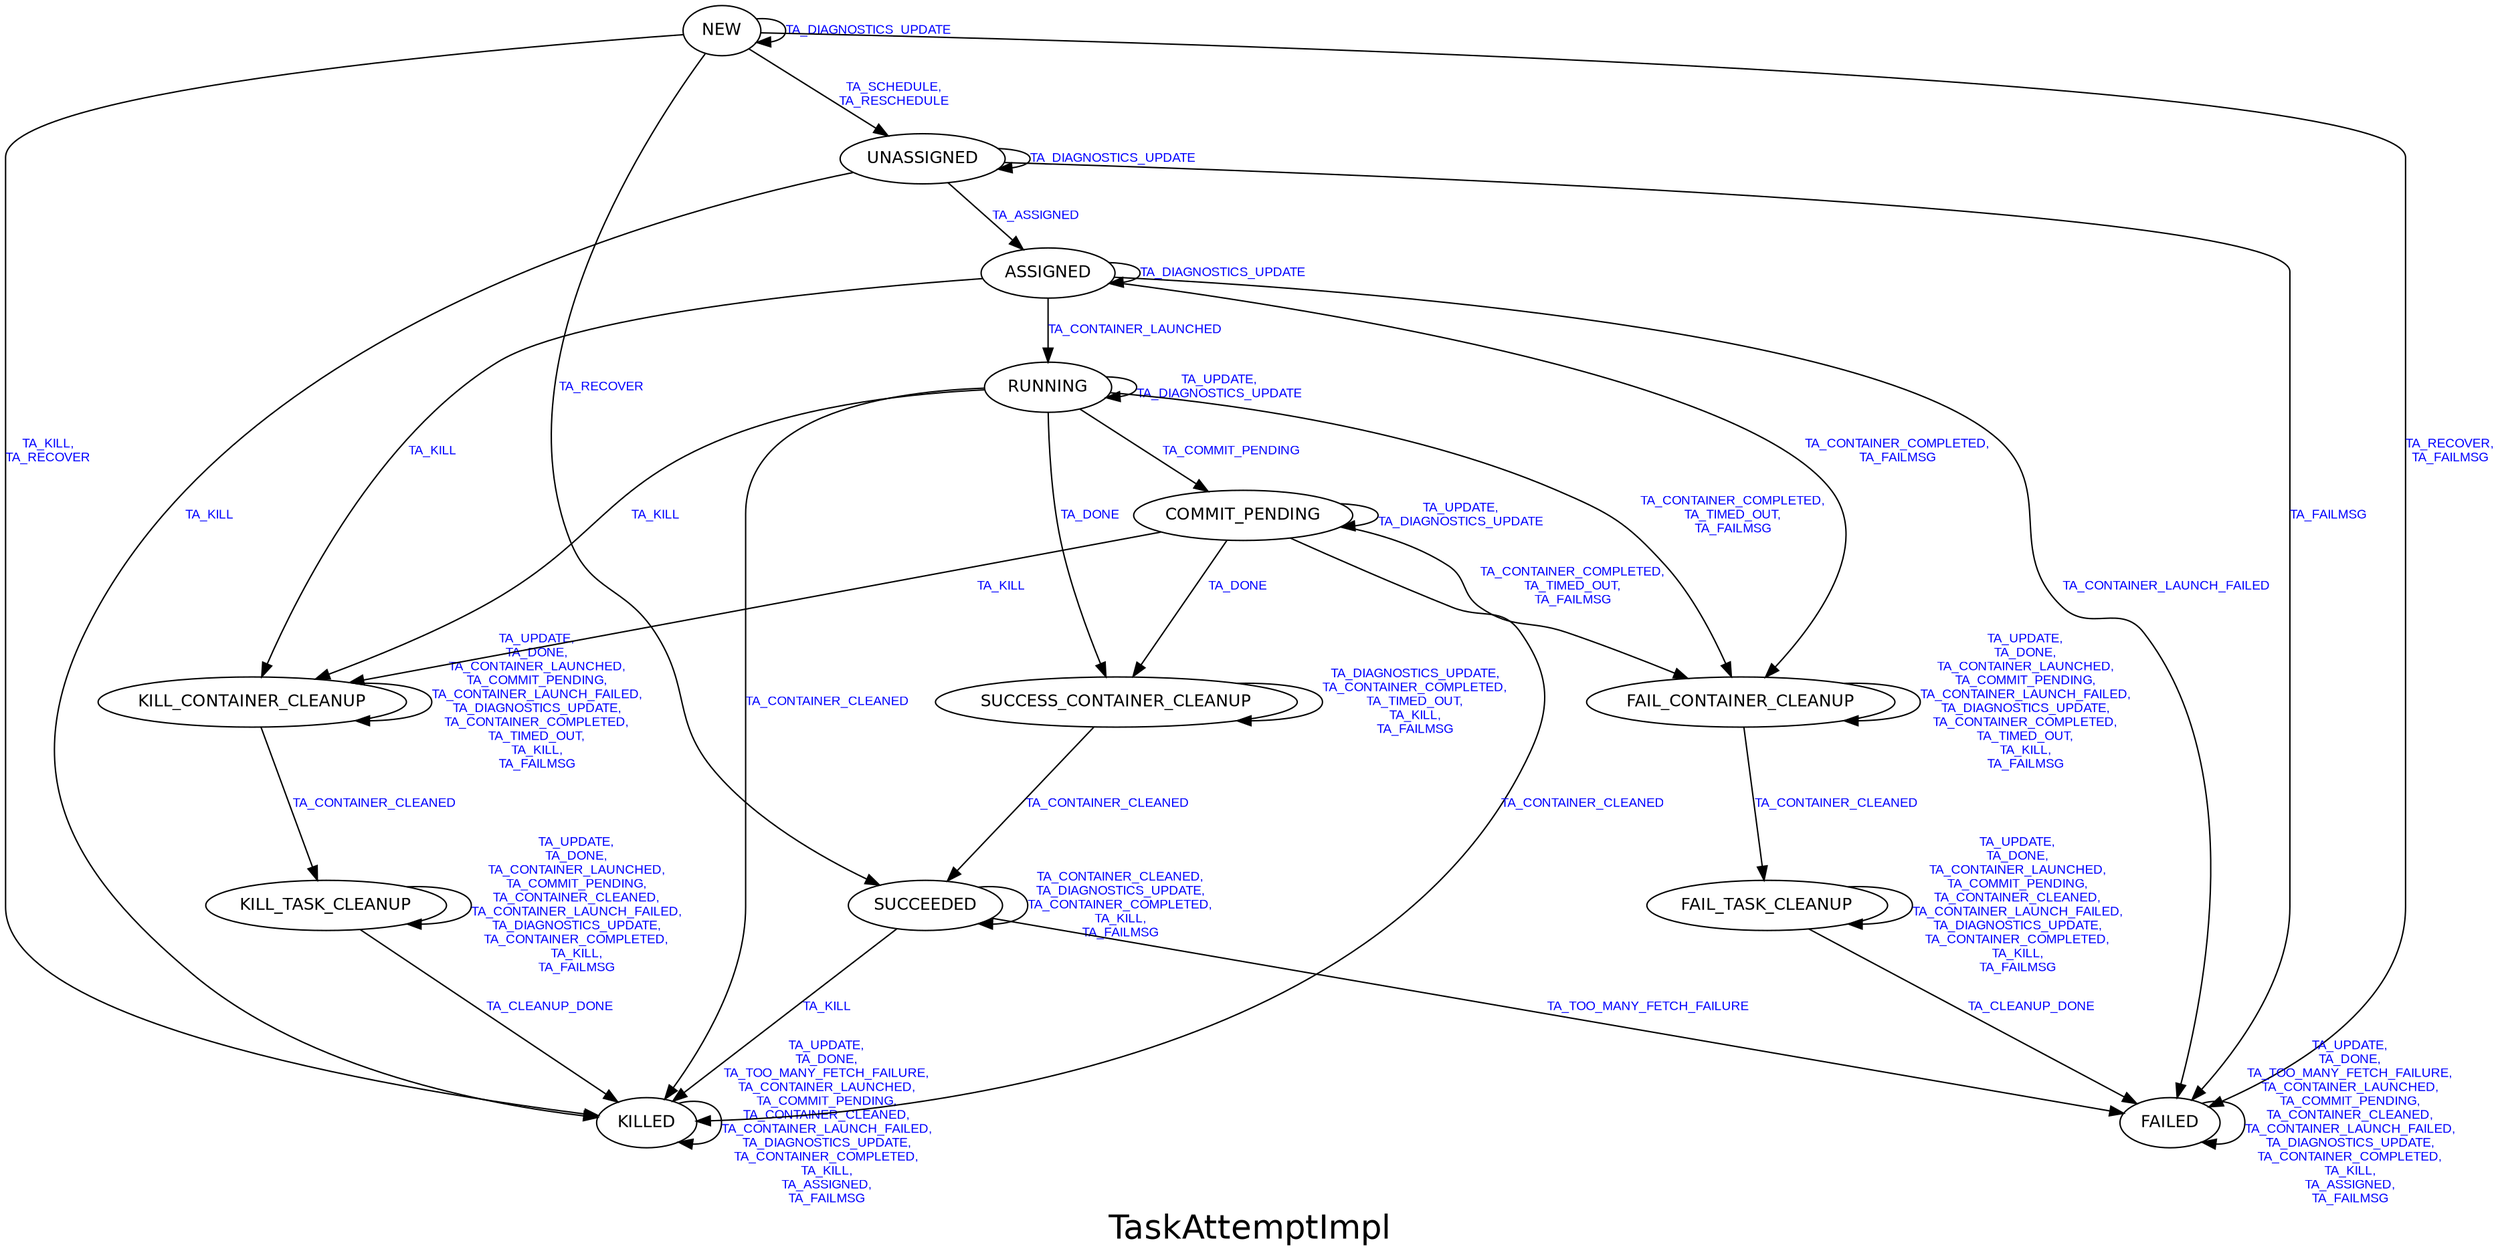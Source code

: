digraph TaskAttemptImpl {
graph [ label="TaskAttemptImpl", fontsize=24, fontname=Helvetica];
node [fontsize=12, fontname=Helvetica];
edge [fontsize=9, fontcolor=blue, fontname=Arial];
"TaskAttemptImpl.NEW" [ label = NEW ];
"TaskAttemptImpl.NEW" -> "TaskAttemptImpl.NEW" [ label = "TA_DIAGNOSTICS_UPDATE" ];
"TaskAttemptImpl.NEW" -> "TaskAttemptImpl.KILLED" [ label = "TA_KILL,\nTA_RECOVER" ];
"TaskAttemptImpl.NEW" -> "TaskAttemptImpl.UNASSIGNED" [ label = "TA_SCHEDULE,\nTA_RESCHEDULE" ];
"TaskAttemptImpl.NEW" -> "TaskAttemptImpl.SUCCEEDED" [ label = "TA_RECOVER" ];
"TaskAttemptImpl.NEW" -> "TaskAttemptImpl.FAILED" [ label = "TA_RECOVER,\nTA_FAILMSG" ];
"TaskAttemptImpl.SUCCEEDED" [ label = SUCCEEDED ];
"TaskAttemptImpl.SUCCEEDED" -> "TaskAttemptImpl.FAILED" [ label = "TA_TOO_MANY_FETCH_FAILURE" ];
"TaskAttemptImpl.SUCCEEDED" -> "TaskAttemptImpl.SUCCEEDED" [ label = "TA_CONTAINER_CLEANED,\nTA_DIAGNOSTICS_UPDATE,\nTA_CONTAINER_COMPLETED,\nTA_KILL,\nTA_FAILMSG" ];
"TaskAttemptImpl.SUCCEEDED" -> "TaskAttemptImpl.KILLED" [ label = "TA_KILL" ];
"TaskAttemptImpl.FAIL_TASK_CLEANUP" [ label = FAIL_TASK_CLEANUP ];
"TaskAttemptImpl.FAIL_TASK_CLEANUP" -> "TaskAttemptImpl.FAIL_TASK_CLEANUP" [ label = "TA_UPDATE,\nTA_DONE,\nTA_CONTAINER_LAUNCHED,\nTA_COMMIT_PENDING,\nTA_CONTAINER_CLEANED,\nTA_CONTAINER_LAUNCH_FAILED,\nTA_DIAGNOSTICS_UPDATE,\nTA_CONTAINER_COMPLETED,\nTA_KILL,\nTA_FAILMSG" ];
"TaskAttemptImpl.FAIL_TASK_CLEANUP" -> "TaskAttemptImpl.FAILED" [ label = "TA_CLEANUP_DONE" ];
"TaskAttemptImpl.KILL_CONTAINER_CLEANUP" [ label = KILL_CONTAINER_CLEANUP ];
"TaskAttemptImpl.KILL_CONTAINER_CLEANUP" -> "TaskAttemptImpl.KILL_CONTAINER_CLEANUP" [ label = "TA_UPDATE,\nTA_DONE,\nTA_CONTAINER_LAUNCHED,\nTA_COMMIT_PENDING,\nTA_CONTAINER_LAUNCH_FAILED,\nTA_DIAGNOSTICS_UPDATE,\nTA_CONTAINER_COMPLETED,\nTA_TIMED_OUT,\nTA_KILL,\nTA_FAILMSG" ];
"TaskAttemptImpl.KILL_CONTAINER_CLEANUP" -> "TaskAttemptImpl.KILL_TASK_CLEANUP" [ label = "TA_CONTAINER_CLEANED" ];
"TaskAttemptImpl.ASSIGNED" [ label = ASSIGNED ];
"TaskAttemptImpl.ASSIGNED" -> "TaskAttemptImpl.RUNNING" [ label = "TA_CONTAINER_LAUNCHED" ];
"TaskAttemptImpl.ASSIGNED" -> "TaskAttemptImpl.FAILED" [ label = "TA_CONTAINER_LAUNCH_FAILED" ];
"TaskAttemptImpl.ASSIGNED" -> "TaskAttemptImpl.ASSIGNED" [ label = "TA_DIAGNOSTICS_UPDATE" ];
"TaskAttemptImpl.ASSIGNED" -> "TaskAttemptImpl.FAIL_CONTAINER_CLEANUP" [ label = "TA_CONTAINER_COMPLETED,\nTA_FAILMSG" ];
"TaskAttemptImpl.ASSIGNED" -> "TaskAttemptImpl.KILL_CONTAINER_CLEANUP" [ label = "TA_KILL" ];
"TaskAttemptImpl.COMMIT_PENDING" [ label = COMMIT_PENDING ];
"TaskAttemptImpl.COMMIT_PENDING" -> "TaskAttemptImpl.COMMIT_PENDING" [ label = "TA_UPDATE,\nTA_DIAGNOSTICS_UPDATE" ];
"TaskAttemptImpl.COMMIT_PENDING" -> "TaskAttemptImpl.SUCCESS_CONTAINER_CLEANUP" [ label = "TA_DONE" ];
"TaskAttemptImpl.COMMIT_PENDING" -> "TaskAttemptImpl.KILLED" [ label = "TA_CONTAINER_CLEANED" ];
"TaskAttemptImpl.COMMIT_PENDING" -> "TaskAttemptImpl.FAIL_CONTAINER_CLEANUP" [ label = "TA_CONTAINER_COMPLETED,\nTA_TIMED_OUT,\nTA_FAILMSG" ];
"TaskAttemptImpl.COMMIT_PENDING" -> "TaskAttemptImpl.KILL_CONTAINER_CLEANUP" [ label = "TA_KILL" ];
"TaskAttemptImpl.FAILED" [ label = FAILED ];
"TaskAttemptImpl.FAILED" -> "TaskAttemptImpl.FAILED" [ label = "TA_UPDATE,\nTA_DONE,\nTA_TOO_MANY_FETCH_FAILURE,\nTA_CONTAINER_LAUNCHED,\nTA_COMMIT_PENDING,\nTA_CONTAINER_CLEANED,\nTA_CONTAINER_LAUNCH_FAILED,\nTA_DIAGNOSTICS_UPDATE,\nTA_CONTAINER_COMPLETED,\nTA_KILL,\nTA_ASSIGNED,\nTA_FAILMSG" ];
"TaskAttemptImpl.UNASSIGNED" [ label = UNASSIGNED ];
"TaskAttemptImpl.UNASSIGNED" -> "TaskAttemptImpl.UNASSIGNED" [ label = "TA_DIAGNOSTICS_UPDATE" ];
"TaskAttemptImpl.UNASSIGNED" -> "TaskAttemptImpl.KILLED" [ label = "TA_KILL" ];
"TaskAttemptImpl.UNASSIGNED" -> "TaskAttemptImpl.ASSIGNED" [ label = "TA_ASSIGNED" ];
"TaskAttemptImpl.UNASSIGNED" -> "TaskAttemptImpl.FAILED" [ label = "TA_FAILMSG" ];
"TaskAttemptImpl.FAIL_CONTAINER_CLEANUP" [ label = FAIL_CONTAINER_CLEANUP ];
"TaskAttemptImpl.FAIL_CONTAINER_CLEANUP" -> "TaskAttemptImpl.FAIL_CONTAINER_CLEANUP" [ label = "TA_UPDATE,\nTA_DONE,\nTA_CONTAINER_LAUNCHED,\nTA_COMMIT_PENDING,\nTA_CONTAINER_LAUNCH_FAILED,\nTA_DIAGNOSTICS_UPDATE,\nTA_CONTAINER_COMPLETED,\nTA_TIMED_OUT,\nTA_KILL,\nTA_FAILMSG" ];
"TaskAttemptImpl.FAIL_CONTAINER_CLEANUP" -> "TaskAttemptImpl.FAIL_TASK_CLEANUP" [ label = "TA_CONTAINER_CLEANED" ];
"TaskAttemptImpl.KILLED" [ label = KILLED ];
"TaskAttemptImpl.KILLED" -> "TaskAttemptImpl.KILLED" [ label = "TA_UPDATE,\nTA_DONE,\nTA_TOO_MANY_FETCH_FAILURE,\nTA_CONTAINER_LAUNCHED,\nTA_COMMIT_PENDING,\nTA_CONTAINER_CLEANED,\nTA_CONTAINER_LAUNCH_FAILED,\nTA_DIAGNOSTICS_UPDATE,\nTA_CONTAINER_COMPLETED,\nTA_KILL,\nTA_ASSIGNED,\nTA_FAILMSG" ];
"TaskAttemptImpl.KILL_TASK_CLEANUP" [ label = KILL_TASK_CLEANUP ];
"TaskAttemptImpl.KILL_TASK_CLEANUP" -> "TaskAttemptImpl.KILL_TASK_CLEANUP" [ label = "TA_UPDATE,\nTA_DONE,\nTA_CONTAINER_LAUNCHED,\nTA_COMMIT_PENDING,\nTA_CONTAINER_CLEANED,\nTA_CONTAINER_LAUNCH_FAILED,\nTA_DIAGNOSTICS_UPDATE,\nTA_CONTAINER_COMPLETED,\nTA_KILL,\nTA_FAILMSG" ];
"TaskAttemptImpl.KILL_TASK_CLEANUP" -> "TaskAttemptImpl.KILLED" [ label = "TA_CLEANUP_DONE" ];
"TaskAttemptImpl.RUNNING" [ label = RUNNING ];
"TaskAttemptImpl.RUNNING" -> "TaskAttemptImpl.RUNNING" [ label = "TA_UPDATE,\nTA_DIAGNOSTICS_UPDATE" ];
"TaskAttemptImpl.RUNNING" -> "TaskAttemptImpl.SUCCESS_CONTAINER_CLEANUP" [ label = "TA_DONE" ];
"TaskAttemptImpl.RUNNING" -> "TaskAttemptImpl.KILLED" [ label = "TA_CONTAINER_CLEANED" ];
"TaskAttemptImpl.RUNNING" -> "TaskAttemptImpl.COMMIT_PENDING" [ label = "TA_COMMIT_PENDING" ];
"TaskAttemptImpl.RUNNING" -> "TaskAttemptImpl.FAIL_CONTAINER_CLEANUP" [ label = "TA_CONTAINER_COMPLETED,\nTA_TIMED_OUT,\nTA_FAILMSG" ];
"TaskAttemptImpl.RUNNING" -> "TaskAttemptImpl.KILL_CONTAINER_CLEANUP" [ label = "TA_KILL" ];
"TaskAttemptImpl.SUCCESS_CONTAINER_CLEANUP" [ label = SUCCESS_CONTAINER_CLEANUP ];
"TaskAttemptImpl.SUCCESS_CONTAINER_CLEANUP" -> "TaskAttemptImpl.SUCCEEDED" [ label = "TA_CONTAINER_CLEANED" ];
"TaskAttemptImpl.SUCCESS_CONTAINER_CLEANUP" -> "TaskAttemptImpl.SUCCESS_CONTAINER_CLEANUP" [ label = "TA_DIAGNOSTICS_UPDATE,\nTA_CONTAINER_COMPLETED,\nTA_TIMED_OUT,\nTA_KILL,\nTA_FAILMSG" ];
}
